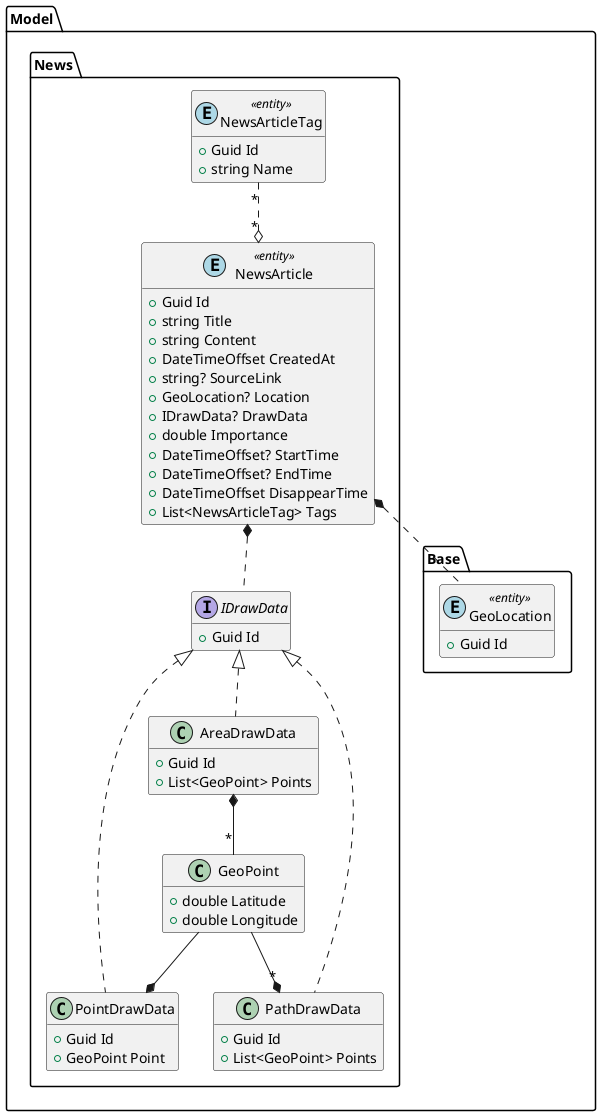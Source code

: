 @startuml Model

hide empty members

package Model.Base {
    class Model.Base.GeoLocation << (E,lightblue) entity >> {
        + Guid Id
    }
    ' TODO
}

package Model.News {
    ' Optimize location storage for efficient filtering
    class NewsArticle << (E,lightblue) entity >> {
        + Guid Id
        + string Title
        + string Content
        + DateTimeOffset CreatedAt
        + string? SourceLink
        + GeoLocation? Location
        + IDrawData? DrawData
        + double Importance
        + DateTimeOffset? StartTime
        + DateTimeOffset? EndTime
        + DateTimeOffset DisappearTime
        + List<NewsArticleTag> Tags
    }

    NewsArticle *.. Model.Base.GeoLocation
    NewsArticle *.. IDrawData
    NewsArticleTag "*" ..o "*" NewsArticle

    interface IDrawData {
        + Guid Id
    }

    class GeoPoint {
        + double Latitude
        + double Longitude
    }

    class PointDrawData implements IDrawData {
        + Guid Id
        + GeoPoint Point
    }

    GeoPoint --* PointDrawData

    class PathDrawData implements IDrawData {
        + Guid Id
        + List<GeoPoint> Points
    }

    GeoPoint --* "*" PathDrawData

    class AreaDrawData implements IDrawData {
        + Guid Id
        + List<GeoPoint> Points
    }

    AreaDrawData *-- "*" GeoPoint

    class NewsArticleTag << (E,lightblue) entity >> {
        + Guid Id
        + string Name
    }
}

@enduml

